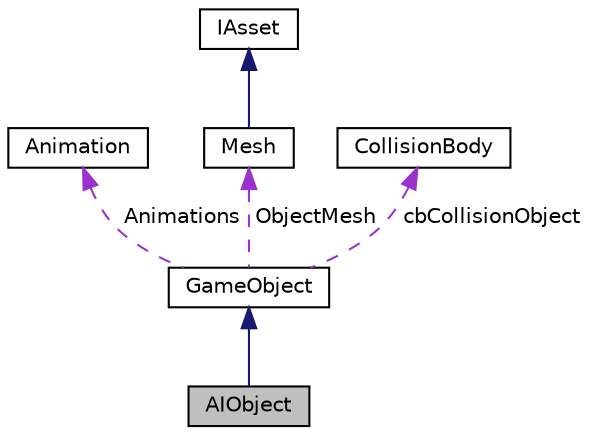 digraph "AIObject"
{
  edge [fontname="Helvetica",fontsize="10",labelfontname="Helvetica",labelfontsize="10"];
  node [fontname="Helvetica",fontsize="10",shape=record];
  Node1 [label="AIObject",height=0.2,width=0.4,color="black", fillcolor="grey75", style="filled" fontcolor="black"];
  Node2 -> Node1 [dir="back",color="midnightblue",fontsize="10",style="solid",fontname="Helvetica"];
  Node2 [label="GameObject",height=0.2,width=0.4,color="black", fillcolor="white", style="filled",URL="$class_game_object.html",tooltip="Game object. "];
  Node3 -> Node2 [dir="back",color="darkorchid3",fontsize="10",style="dashed",label=" Animations" ,fontname="Helvetica"];
  Node3 [label="Animation",height=0.2,width=0.4,color="black", fillcolor="white", style="filled",URL="$class_animation.html",tooltip="Animation. "];
  Node4 -> Node2 [dir="back",color="darkorchid3",fontsize="10",style="dashed",label=" ObjectMesh" ,fontname="Helvetica"];
  Node4 [label="Mesh",height=0.2,width=0.4,color="black", fillcolor="white", style="filled",URL="$class_mesh.html",tooltip="Mesh. "];
  Node5 -> Node4 [dir="back",color="midnightblue",fontsize="10",style="solid",fontname="Helvetica"];
  Node5 [label="IAsset",height=0.2,width=0.4,color="black", fillcolor="white", style="filled",URL="$class_i_asset.html"];
  Node6 -> Node2 [dir="back",color="darkorchid3",fontsize="10",style="dashed",label=" cbCollisionObject" ,fontname="Helvetica"];
  Node6 [label="CollisionBody",height=0.2,width=0.4,color="black", fillcolor="white", style="filled",URL="$class_collision_body.html",tooltip="Collision body. "];
}
